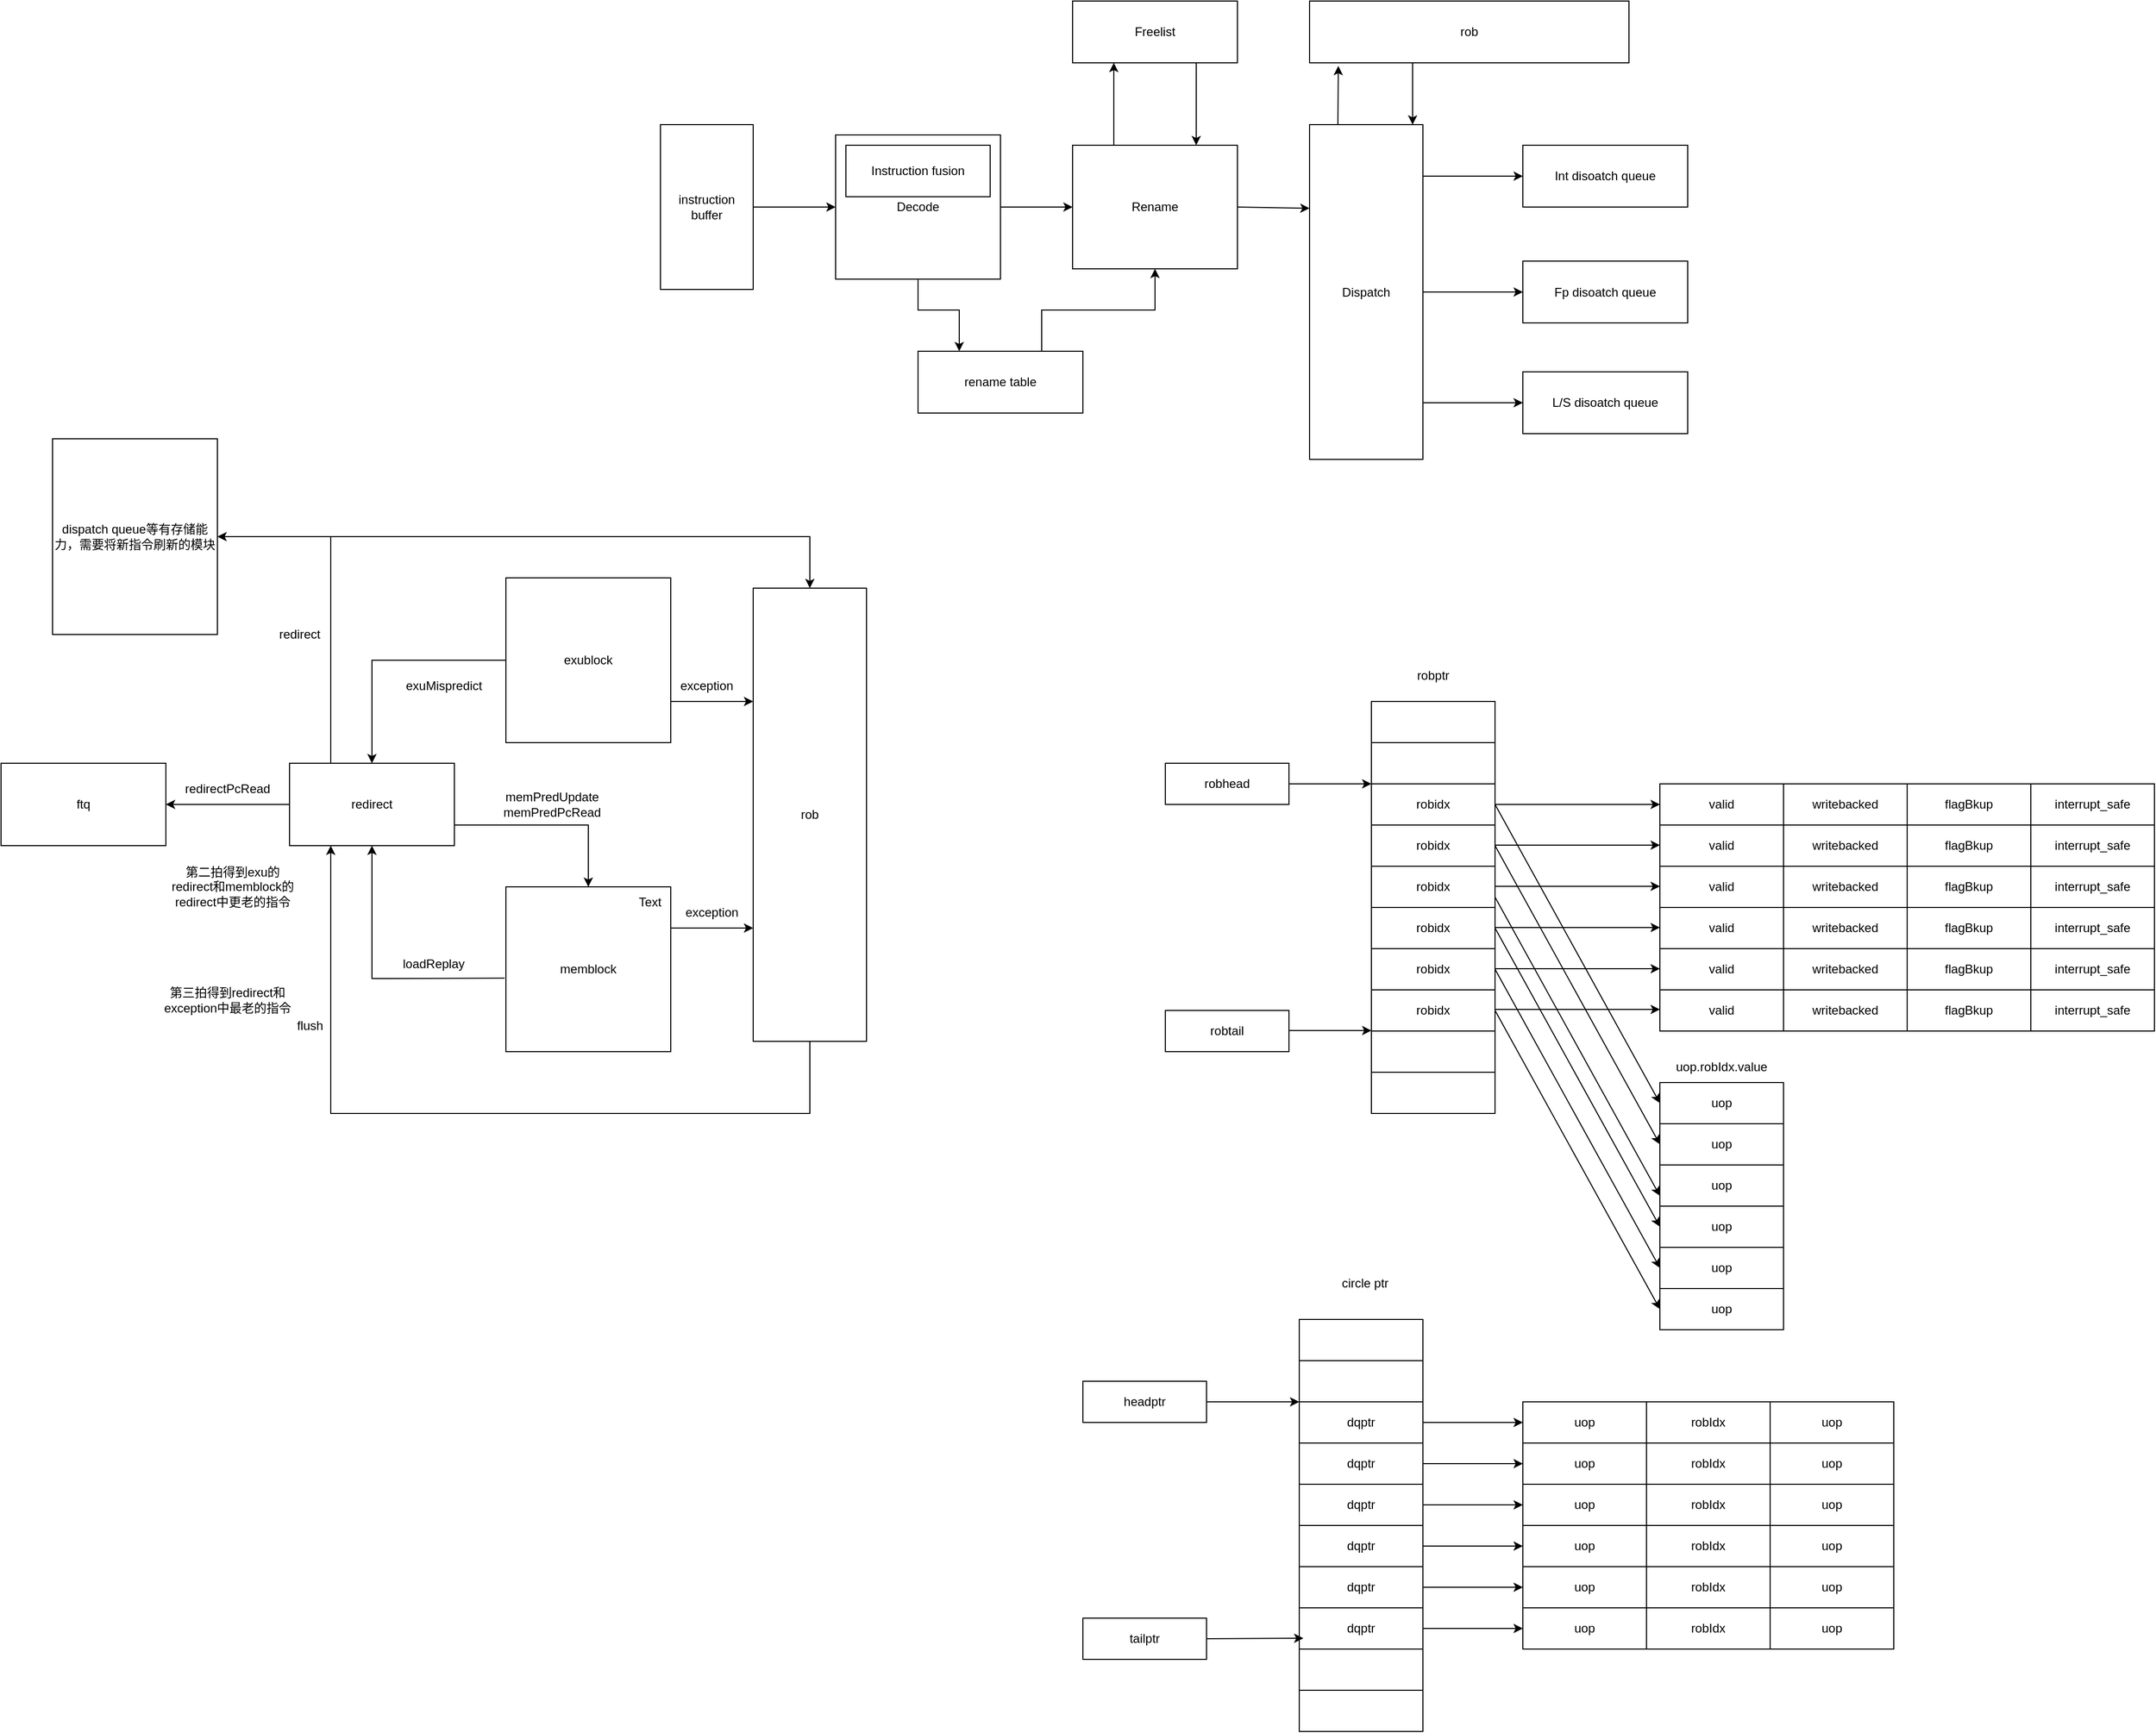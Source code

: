 <mxfile version="20.5.1" type="github">
  <diagram id="jDJOhpKCUn7_-XrsKtud" name="第 1 页">
    <mxGraphModel dx="2842" dy="1146" grid="1" gridSize="10" guides="1" tooltips="1" connect="1" arrows="1" fold="1" page="1" pageScale="1" pageWidth="827" pageHeight="1169" math="0" shadow="0">
      <root>
        <mxCell id="0" />
        <mxCell id="1" parent="0" />
        <mxCell id="Xyow2Gh0Tj4Xl1war1eL-1" value="Decode" style="rounded=0;whiteSpace=wrap;html=1;" parent="1" vertex="1">
          <mxGeometry x="160" y="170" width="160" height="140" as="geometry" />
        </mxCell>
        <mxCell id="Xyow2Gh0Tj4Xl1war1eL-2" value="Dispatch" style="rounded=0;whiteSpace=wrap;html=1;" parent="1" vertex="1">
          <mxGeometry x="620" y="160" width="110" height="325" as="geometry" />
        </mxCell>
        <mxCell id="r0-BIvtnJDyXJv6iCW9I-1" value="Instruction fusion" style="rounded=0;whiteSpace=wrap;html=1;" parent="1" vertex="1">
          <mxGeometry x="170" y="180" width="140" height="50" as="geometry" />
        </mxCell>
        <mxCell id="r0-BIvtnJDyXJv6iCW9I-2" value="Rename" style="rounded=0;whiteSpace=wrap;html=1;" parent="1" vertex="1">
          <mxGeometry x="390" y="180" width="160" height="120" as="geometry" />
        </mxCell>
        <mxCell id="r0-BIvtnJDyXJv6iCW9I-3" value="Freelist" style="rounded=0;whiteSpace=wrap;html=1;" parent="1" vertex="1">
          <mxGeometry x="390" y="40" width="160" height="60" as="geometry" />
        </mxCell>
        <mxCell id="r0-BIvtnJDyXJv6iCW9I-4" value="rename table" style="rounded=0;whiteSpace=wrap;html=1;" parent="1" vertex="1">
          <mxGeometry x="240" y="380" width="160" height="60" as="geometry" />
        </mxCell>
        <mxCell id="r0-BIvtnJDyXJv6iCW9I-5" value="rob" style="rounded=0;whiteSpace=wrap;html=1;" parent="1" vertex="1">
          <mxGeometry x="620" y="40" width="310" height="60" as="geometry" />
        </mxCell>
        <mxCell id="r0-BIvtnJDyXJv6iCW9I-7" value="instruction buffer" style="rounded=0;whiteSpace=wrap;html=1;" parent="1" vertex="1">
          <mxGeometry x="-10" y="160" width="90" height="160" as="geometry" />
        </mxCell>
        <mxCell id="r0-BIvtnJDyXJv6iCW9I-8" value="Int disoatch queue" style="rounded=0;whiteSpace=wrap;html=1;" parent="1" vertex="1">
          <mxGeometry x="827" y="180" width="160" height="60" as="geometry" />
        </mxCell>
        <mxCell id="r0-BIvtnJDyXJv6iCW9I-9" value="Fp disoatch queue" style="rounded=0;whiteSpace=wrap;html=1;" parent="1" vertex="1">
          <mxGeometry x="827" y="292.5" width="160" height="60" as="geometry" />
        </mxCell>
        <mxCell id="r0-BIvtnJDyXJv6iCW9I-10" value="L/S disoatch queue" style="rounded=0;whiteSpace=wrap;html=1;" parent="1" vertex="1">
          <mxGeometry x="827" y="400" width="160" height="60" as="geometry" />
        </mxCell>
        <mxCell id="r0-BIvtnJDyXJv6iCW9I-11" value="" style="endArrow=classic;html=1;rounded=0;exitX=1;exitY=0.5;exitDx=0;exitDy=0;" parent="1" source="r0-BIvtnJDyXJv6iCW9I-7" target="Xyow2Gh0Tj4Xl1war1eL-1" edge="1">
          <mxGeometry width="50" height="50" relative="1" as="geometry">
            <mxPoint x="220" y="430" as="sourcePoint" />
            <mxPoint x="270" y="380" as="targetPoint" />
          </mxGeometry>
        </mxCell>
        <mxCell id="r0-BIvtnJDyXJv6iCW9I-12" value="" style="endArrow=classic;html=1;rounded=0;exitX=1;exitY=0.5;exitDx=0;exitDy=0;entryX=0;entryY=0.5;entryDx=0;entryDy=0;" parent="1" source="Xyow2Gh0Tj4Xl1war1eL-1" target="r0-BIvtnJDyXJv6iCW9I-2" edge="1">
          <mxGeometry width="50" height="50" relative="1" as="geometry">
            <mxPoint x="90" y="250" as="sourcePoint" />
            <mxPoint x="180" y="250" as="targetPoint" />
          </mxGeometry>
        </mxCell>
        <mxCell id="r0-BIvtnJDyXJv6iCW9I-13" value="" style="endArrow=classic;html=1;rounded=0;exitX=0.5;exitY=1;exitDx=0;exitDy=0;entryX=0.25;entryY=0;entryDx=0;entryDy=0;" parent="1" source="Xyow2Gh0Tj4Xl1war1eL-1" target="r0-BIvtnJDyXJv6iCW9I-4" edge="1">
          <mxGeometry width="50" height="50" relative="1" as="geometry">
            <mxPoint x="220" y="430" as="sourcePoint" />
            <mxPoint x="270" y="380" as="targetPoint" />
            <Array as="points">
              <mxPoint x="240" y="340" />
              <mxPoint x="280" y="340" />
            </Array>
          </mxGeometry>
        </mxCell>
        <mxCell id="r0-BIvtnJDyXJv6iCW9I-15" value="" style="endArrow=classic;html=1;rounded=0;exitX=0.75;exitY=0;exitDx=0;exitDy=0;entryX=0.5;entryY=1;entryDx=0;entryDy=0;" parent="1" source="r0-BIvtnJDyXJv6iCW9I-4" target="r0-BIvtnJDyXJv6iCW9I-2" edge="1">
          <mxGeometry width="50" height="50" relative="1" as="geometry">
            <mxPoint x="210" y="430" as="sourcePoint" />
            <mxPoint x="260" y="380" as="targetPoint" />
            <Array as="points">
              <mxPoint x="360" y="340" />
              <mxPoint x="470" y="340" />
            </Array>
          </mxGeometry>
        </mxCell>
        <mxCell id="r0-BIvtnJDyXJv6iCW9I-16" value="" style="endArrow=classic;html=1;rounded=0;exitX=1;exitY=0.5;exitDx=0;exitDy=0;entryX=0;entryY=0.25;entryDx=0;entryDy=0;" parent="1" source="r0-BIvtnJDyXJv6iCW9I-2" target="Xyow2Gh0Tj4Xl1war1eL-2" edge="1">
          <mxGeometry width="50" height="50" relative="1" as="geometry">
            <mxPoint x="470" y="260" as="sourcePoint" />
            <mxPoint x="520" y="210" as="targetPoint" />
          </mxGeometry>
        </mxCell>
        <mxCell id="r0-BIvtnJDyXJv6iCW9I-17" value="" style="endArrow=classic;html=1;rounded=0;exitX=1;exitY=0.5;exitDx=0;exitDy=0;entryX=0;entryY=0.5;entryDx=0;entryDy=0;" parent="1" target="r0-BIvtnJDyXJv6iCW9I-8" edge="1">
          <mxGeometry width="50" height="50" relative="1" as="geometry">
            <mxPoint x="730" y="210" as="sourcePoint" />
            <mxPoint x="800" y="211.25" as="targetPoint" />
          </mxGeometry>
        </mxCell>
        <mxCell id="r0-BIvtnJDyXJv6iCW9I-18" value="" style="endArrow=classic;html=1;rounded=0;exitX=1;exitY=0.5;exitDx=0;exitDy=0;entryX=0;entryY=0.5;entryDx=0;entryDy=0;" parent="1" source="Xyow2Gh0Tj4Xl1war1eL-2" target="r0-BIvtnJDyXJv6iCW9I-9" edge="1">
          <mxGeometry width="50" height="50" relative="1" as="geometry">
            <mxPoint x="750" y="310" as="sourcePoint" />
            <mxPoint x="820" y="311.25" as="targetPoint" />
          </mxGeometry>
        </mxCell>
        <mxCell id="r0-BIvtnJDyXJv6iCW9I-19" value="" style="endArrow=classic;html=1;rounded=0;entryX=0;entryY=0.5;entryDx=0;entryDy=0;" parent="1" target="r0-BIvtnJDyXJv6iCW9I-10" edge="1">
          <mxGeometry width="50" height="50" relative="1" as="geometry">
            <mxPoint x="730" y="430" as="sourcePoint" />
            <mxPoint x="810" y="440" as="targetPoint" />
          </mxGeometry>
        </mxCell>
        <mxCell id="r0-BIvtnJDyXJv6iCW9I-20" value="" style="endArrow=classic;html=1;rounded=0;" parent="1" edge="1">
          <mxGeometry width="50" height="50" relative="1" as="geometry">
            <mxPoint x="720" y="100" as="sourcePoint" />
            <mxPoint x="720" y="160" as="targetPoint" />
          </mxGeometry>
        </mxCell>
        <mxCell id="r0-BIvtnJDyXJv6iCW9I-21" value="" style="endArrow=classic;html=1;rounded=0;exitX=0.25;exitY=0;exitDx=0;exitDy=0;entryX=0.09;entryY=1.05;entryDx=0;entryDy=0;entryPerimeter=0;" parent="1" source="Xyow2Gh0Tj4Xl1war1eL-2" target="r0-BIvtnJDyXJv6iCW9I-5" edge="1">
          <mxGeometry width="50" height="50" relative="1" as="geometry">
            <mxPoint x="600" y="290" as="sourcePoint" />
            <mxPoint x="670" y="291.25" as="targetPoint" />
          </mxGeometry>
        </mxCell>
        <mxCell id="r0-BIvtnJDyXJv6iCW9I-22" value="" style="endArrow=classic;html=1;rounded=0;exitX=0.25;exitY=0;exitDx=0;exitDy=0;entryX=0.25;entryY=1;entryDx=0;entryDy=0;" parent="1" source="r0-BIvtnJDyXJv6iCW9I-2" target="r0-BIvtnJDyXJv6iCW9I-3" edge="1">
          <mxGeometry width="50" height="50" relative="1" as="geometry">
            <mxPoint x="610" y="300" as="sourcePoint" />
            <mxPoint x="680" y="301.25" as="targetPoint" />
          </mxGeometry>
        </mxCell>
        <mxCell id="r0-BIvtnJDyXJv6iCW9I-23" value="" style="endArrow=classic;html=1;rounded=0;exitX=0.75;exitY=1;exitDx=0;exitDy=0;entryX=0.75;entryY=0;entryDx=0;entryDy=0;" parent="1" source="r0-BIvtnJDyXJv6iCW9I-3" target="r0-BIvtnJDyXJv6iCW9I-2" edge="1">
          <mxGeometry width="50" height="50" relative="1" as="geometry">
            <mxPoint x="620" y="310" as="sourcePoint" />
            <mxPoint x="690" y="311.25" as="targetPoint" />
          </mxGeometry>
        </mxCell>
        <mxCell id="jpvh6sqLplagpGYcu2fL-1" value="" style="rounded=0;whiteSpace=wrap;html=1;" parent="1" vertex="1">
          <mxGeometry x="680" y="720" width="120" height="40" as="geometry" />
        </mxCell>
        <mxCell id="jpvh6sqLplagpGYcu2fL-2" value="" style="rounded=0;whiteSpace=wrap;html=1;" parent="1" vertex="1">
          <mxGeometry x="680" y="760" width="120" height="40" as="geometry" />
        </mxCell>
        <mxCell id="jpvh6sqLplagpGYcu2fL-3" value="robidx" style="rounded=0;whiteSpace=wrap;html=1;" parent="1" vertex="1">
          <mxGeometry x="680" y="800" width="120" height="40" as="geometry" />
        </mxCell>
        <mxCell id="jpvh6sqLplagpGYcu2fL-4" value="robidx" style="rounded=0;whiteSpace=wrap;html=1;" parent="1" vertex="1">
          <mxGeometry x="680" y="840" width="120" height="40" as="geometry" />
        </mxCell>
        <mxCell id="jpvh6sqLplagpGYcu2fL-5" value="robidx" style="rounded=0;whiteSpace=wrap;html=1;" parent="1" vertex="1">
          <mxGeometry x="680" y="880" width="120" height="40" as="geometry" />
        </mxCell>
        <mxCell id="jpvh6sqLplagpGYcu2fL-6" value="robidx" style="rounded=0;whiteSpace=wrap;html=1;" parent="1" vertex="1">
          <mxGeometry x="680" y="920" width="120" height="40" as="geometry" />
        </mxCell>
        <mxCell id="jpvh6sqLplagpGYcu2fL-7" value="robidx" style="rounded=0;whiteSpace=wrap;html=1;" parent="1" vertex="1">
          <mxGeometry x="680" y="960" width="120" height="40" as="geometry" />
        </mxCell>
        <mxCell id="jpvh6sqLplagpGYcu2fL-8" value="robidx" style="rounded=0;whiteSpace=wrap;html=1;" parent="1" vertex="1">
          <mxGeometry x="680" y="1000" width="120" height="40" as="geometry" />
        </mxCell>
        <mxCell id="jpvh6sqLplagpGYcu2fL-9" value="" style="rounded=0;whiteSpace=wrap;html=1;" parent="1" vertex="1">
          <mxGeometry x="680" y="1040" width="120" height="40" as="geometry" />
        </mxCell>
        <mxCell id="jpvh6sqLplagpGYcu2fL-10" value="" style="rounded=0;whiteSpace=wrap;html=1;" parent="1" vertex="1">
          <mxGeometry x="680" y="1080" width="120" height="40" as="geometry" />
        </mxCell>
        <mxCell id="jpvh6sqLplagpGYcu2fL-11" value="robptr" style="text;html=1;strokeColor=none;fillColor=none;align=center;verticalAlign=middle;whiteSpace=wrap;rounded=0;" parent="1" vertex="1">
          <mxGeometry x="705" y="680" width="70" height="30" as="geometry" />
        </mxCell>
        <mxCell id="jpvh6sqLplagpGYcu2fL-12" value="robhead" style="rounded=0;whiteSpace=wrap;html=1;" parent="1" vertex="1">
          <mxGeometry x="480" y="780" width="120" height="40" as="geometry" />
        </mxCell>
        <mxCell id="jpvh6sqLplagpGYcu2fL-13" value="robtail" style="rounded=0;whiteSpace=wrap;html=1;" parent="1" vertex="1">
          <mxGeometry x="480" y="1020" width="120" height="40" as="geometry" />
        </mxCell>
        <mxCell id="jpvh6sqLplagpGYcu2fL-14" value="" style="endArrow=classic;html=1;rounded=0;exitX=1;exitY=0.5;exitDx=0;exitDy=0;entryX=0;entryY=0;entryDx=0;entryDy=0;" parent="1" source="jpvh6sqLplagpGYcu2fL-12" target="jpvh6sqLplagpGYcu2fL-3" edge="1">
          <mxGeometry width="50" height="50" relative="1" as="geometry">
            <mxPoint x="350" y="870" as="sourcePoint" />
            <mxPoint x="400" y="820" as="targetPoint" />
          </mxGeometry>
        </mxCell>
        <mxCell id="jpvh6sqLplagpGYcu2fL-15" value="" style="endArrow=classic;html=1;rounded=0;exitX=1;exitY=0.5;exitDx=0;exitDy=0;entryX=0;entryY=0;entryDx=0;entryDy=0;" parent="1" edge="1">
          <mxGeometry width="50" height="50" relative="1" as="geometry">
            <mxPoint x="600" y="1039.5" as="sourcePoint" />
            <mxPoint x="680" y="1039.5" as="targetPoint" />
          </mxGeometry>
        </mxCell>
        <mxCell id="jpvh6sqLplagpGYcu2fL-16" value="" style="rounded=0;whiteSpace=wrap;html=1;" parent="1" vertex="1">
          <mxGeometry x="610" y="1320" width="120" height="40" as="geometry" />
        </mxCell>
        <mxCell id="jpvh6sqLplagpGYcu2fL-17" value="" style="rounded=0;whiteSpace=wrap;html=1;" parent="1" vertex="1">
          <mxGeometry x="610" y="1360" width="120" height="40" as="geometry" />
        </mxCell>
        <mxCell id="jpvh6sqLplagpGYcu2fL-18" value="dqptr" style="rounded=0;whiteSpace=wrap;html=1;" parent="1" vertex="1">
          <mxGeometry x="610" y="1400" width="120" height="40" as="geometry" />
        </mxCell>
        <mxCell id="jpvh6sqLplagpGYcu2fL-19" value="dqptr" style="rounded=0;whiteSpace=wrap;html=1;" parent="1" vertex="1">
          <mxGeometry x="610" y="1440" width="120" height="40" as="geometry" />
        </mxCell>
        <mxCell id="jpvh6sqLplagpGYcu2fL-20" value="dqptr" style="rounded=0;whiteSpace=wrap;html=1;" parent="1" vertex="1">
          <mxGeometry x="610" y="1480" width="120" height="40" as="geometry" />
        </mxCell>
        <mxCell id="jpvh6sqLplagpGYcu2fL-21" value="dqptr" style="rounded=0;whiteSpace=wrap;html=1;" parent="1" vertex="1">
          <mxGeometry x="610" y="1520" width="120" height="40" as="geometry" />
        </mxCell>
        <mxCell id="jpvh6sqLplagpGYcu2fL-22" value="dqptr" style="rounded=0;whiteSpace=wrap;html=1;" parent="1" vertex="1">
          <mxGeometry x="610" y="1560" width="120" height="40" as="geometry" />
        </mxCell>
        <mxCell id="jpvh6sqLplagpGYcu2fL-23" value="dqptr" style="rounded=0;whiteSpace=wrap;html=1;" parent="1" vertex="1">
          <mxGeometry x="610" y="1600" width="120" height="40" as="geometry" />
        </mxCell>
        <mxCell id="jpvh6sqLplagpGYcu2fL-24" value="" style="rounded=0;whiteSpace=wrap;html=1;" parent="1" vertex="1">
          <mxGeometry x="610" y="1640" width="120" height="40" as="geometry" />
        </mxCell>
        <mxCell id="jpvh6sqLplagpGYcu2fL-25" value="" style="rounded=0;whiteSpace=wrap;html=1;" parent="1" vertex="1">
          <mxGeometry x="610" y="1680" width="120" height="40" as="geometry" />
        </mxCell>
        <mxCell id="jpvh6sqLplagpGYcu2fL-26" value="circle ptr" style="text;html=1;strokeColor=none;fillColor=none;align=center;verticalAlign=middle;whiteSpace=wrap;rounded=0;" parent="1" vertex="1">
          <mxGeometry x="639" y="1270" width="70" height="30" as="geometry" />
        </mxCell>
        <mxCell id="jpvh6sqLplagpGYcu2fL-27" value="headptr" style="rounded=0;whiteSpace=wrap;html=1;" parent="1" vertex="1">
          <mxGeometry x="400" y="1380" width="120" height="40" as="geometry" />
        </mxCell>
        <mxCell id="jpvh6sqLplagpGYcu2fL-28" value="tailptr" style="rounded=0;whiteSpace=wrap;html=1;" parent="1" vertex="1">
          <mxGeometry x="400" y="1610" width="120" height="40" as="geometry" />
        </mxCell>
        <mxCell id="jpvh6sqLplagpGYcu2fL-29" value="" style="endArrow=classic;html=1;rounded=0;exitX=1;exitY=0.5;exitDx=0;exitDy=0;entryX=0;entryY=0;entryDx=0;entryDy=0;" parent="1" source="jpvh6sqLplagpGYcu2fL-27" target="jpvh6sqLplagpGYcu2fL-18" edge="1">
          <mxGeometry width="50" height="50" relative="1" as="geometry">
            <mxPoint x="284" y="1460" as="sourcePoint" />
            <mxPoint x="334" y="1410" as="targetPoint" />
          </mxGeometry>
        </mxCell>
        <mxCell id="jpvh6sqLplagpGYcu2fL-30" value="" style="endArrow=classic;html=1;rounded=0;exitX=1;exitY=0.5;exitDx=0;exitDy=0;entryX=0;entryY=0;entryDx=0;entryDy=0;" parent="1" edge="1" source="jpvh6sqLplagpGYcu2fL-28">
          <mxGeometry width="50" height="50" relative="1" as="geometry">
            <mxPoint x="534" y="1629.5" as="sourcePoint" />
            <mxPoint x="614" y="1629.5" as="targetPoint" />
          </mxGeometry>
        </mxCell>
        <mxCell id="0cN0ujMcvpGcsQl8fxUf-1" value="valid" style="rounded=0;whiteSpace=wrap;html=1;" parent="1" vertex="1">
          <mxGeometry x="960" y="800" width="120" height="40" as="geometry" />
        </mxCell>
        <mxCell id="0cN0ujMcvpGcsQl8fxUf-2" value="writebacked" style="rounded=0;whiteSpace=wrap;html=1;" parent="1" vertex="1">
          <mxGeometry x="1080" y="800" width="120" height="40" as="geometry" />
        </mxCell>
        <mxCell id="0cN0ujMcvpGcsQl8fxUf-3" value="flagBkup" style="rounded=0;whiteSpace=wrap;html=1;" parent="1" vertex="1">
          <mxGeometry x="1200" y="800" width="120" height="40" as="geometry" />
        </mxCell>
        <mxCell id="0cN0ujMcvpGcsQl8fxUf-4" value="uop.robIdx.value" style="text;html=1;strokeColor=none;fillColor=none;align=center;verticalAlign=middle;whiteSpace=wrap;rounded=0;" parent="1" vertex="1">
          <mxGeometry x="950" y="1060" width="140" height="30" as="geometry" />
        </mxCell>
        <mxCell id="0cN0ujMcvpGcsQl8fxUf-5" value="interrupt_safe" style="rounded=0;whiteSpace=wrap;html=1;" parent="1" vertex="1">
          <mxGeometry x="1320" y="800" width="120" height="40" as="geometry" />
        </mxCell>
        <mxCell id="0cN0ujMcvpGcsQl8fxUf-6" value="valid" style="rounded=0;whiteSpace=wrap;html=1;" parent="1" vertex="1">
          <mxGeometry x="960" y="840" width="120" height="40" as="geometry" />
        </mxCell>
        <mxCell id="0cN0ujMcvpGcsQl8fxUf-7" value="writebacked" style="rounded=0;whiteSpace=wrap;html=1;" parent="1" vertex="1">
          <mxGeometry x="1080" y="840" width="120" height="40" as="geometry" />
        </mxCell>
        <mxCell id="0cN0ujMcvpGcsQl8fxUf-8" value="flagBkup" style="rounded=0;whiteSpace=wrap;html=1;" parent="1" vertex="1">
          <mxGeometry x="1200" y="840" width="120" height="40" as="geometry" />
        </mxCell>
        <mxCell id="0cN0ujMcvpGcsQl8fxUf-9" value="interrupt_safe" style="rounded=0;whiteSpace=wrap;html=1;" parent="1" vertex="1">
          <mxGeometry x="1320" y="840" width="120" height="40" as="geometry" />
        </mxCell>
        <mxCell id="0cN0ujMcvpGcsQl8fxUf-10" value="valid" style="rounded=0;whiteSpace=wrap;html=1;" parent="1" vertex="1">
          <mxGeometry x="960" y="880" width="120" height="40" as="geometry" />
        </mxCell>
        <mxCell id="0cN0ujMcvpGcsQl8fxUf-11" value="writebacked" style="rounded=0;whiteSpace=wrap;html=1;" parent="1" vertex="1">
          <mxGeometry x="1080" y="880" width="120" height="40" as="geometry" />
        </mxCell>
        <mxCell id="0cN0ujMcvpGcsQl8fxUf-12" value="flagBkup" style="rounded=0;whiteSpace=wrap;html=1;" parent="1" vertex="1">
          <mxGeometry x="1200" y="880" width="120" height="40" as="geometry" />
        </mxCell>
        <mxCell id="0cN0ujMcvpGcsQl8fxUf-13" value="interrupt_safe" style="rounded=0;whiteSpace=wrap;html=1;" parent="1" vertex="1">
          <mxGeometry x="1320" y="880" width="120" height="40" as="geometry" />
        </mxCell>
        <mxCell id="0cN0ujMcvpGcsQl8fxUf-14" value="valid" style="rounded=0;whiteSpace=wrap;html=1;" parent="1" vertex="1">
          <mxGeometry x="960" y="920" width="120" height="40" as="geometry" />
        </mxCell>
        <mxCell id="0cN0ujMcvpGcsQl8fxUf-15" value="writebacked" style="rounded=0;whiteSpace=wrap;html=1;" parent="1" vertex="1">
          <mxGeometry x="1080" y="920" width="120" height="40" as="geometry" />
        </mxCell>
        <mxCell id="0cN0ujMcvpGcsQl8fxUf-16" value="flagBkup" style="rounded=0;whiteSpace=wrap;html=1;" parent="1" vertex="1">
          <mxGeometry x="1200" y="920" width="120" height="40" as="geometry" />
        </mxCell>
        <mxCell id="0cN0ujMcvpGcsQl8fxUf-17" value="interrupt_safe" style="rounded=0;whiteSpace=wrap;html=1;" parent="1" vertex="1">
          <mxGeometry x="1320" y="920" width="120" height="40" as="geometry" />
        </mxCell>
        <mxCell id="0cN0ujMcvpGcsQl8fxUf-18" value="valid" style="rounded=0;whiteSpace=wrap;html=1;" parent="1" vertex="1">
          <mxGeometry x="960" y="960" width="120" height="40" as="geometry" />
        </mxCell>
        <mxCell id="0cN0ujMcvpGcsQl8fxUf-19" value="writebacked" style="rounded=0;whiteSpace=wrap;html=1;" parent="1" vertex="1">
          <mxGeometry x="1080" y="960" width="120" height="40" as="geometry" />
        </mxCell>
        <mxCell id="0cN0ujMcvpGcsQl8fxUf-20" value="flagBkup" style="rounded=0;whiteSpace=wrap;html=1;" parent="1" vertex="1">
          <mxGeometry x="1200" y="960" width="120" height="40" as="geometry" />
        </mxCell>
        <mxCell id="0cN0ujMcvpGcsQl8fxUf-21" value="interrupt_safe" style="rounded=0;whiteSpace=wrap;html=1;" parent="1" vertex="1">
          <mxGeometry x="1320" y="960" width="120" height="40" as="geometry" />
        </mxCell>
        <mxCell id="0cN0ujMcvpGcsQl8fxUf-22" value="valid" style="rounded=0;whiteSpace=wrap;html=1;" parent="1" vertex="1">
          <mxGeometry x="960" y="1000" width="120" height="40" as="geometry" />
        </mxCell>
        <mxCell id="0cN0ujMcvpGcsQl8fxUf-23" value="writebacked" style="rounded=0;whiteSpace=wrap;html=1;" parent="1" vertex="1">
          <mxGeometry x="1080" y="1000" width="120" height="40" as="geometry" />
        </mxCell>
        <mxCell id="0cN0ujMcvpGcsQl8fxUf-24" value="flagBkup" style="rounded=0;whiteSpace=wrap;html=1;" parent="1" vertex="1">
          <mxGeometry x="1200" y="1000" width="120" height="40" as="geometry" />
        </mxCell>
        <mxCell id="0cN0ujMcvpGcsQl8fxUf-25" value="interrupt_safe" style="rounded=0;whiteSpace=wrap;html=1;" parent="1" vertex="1">
          <mxGeometry x="1320" y="1000" width="120" height="40" as="geometry" />
        </mxCell>
        <mxCell id="0cN0ujMcvpGcsQl8fxUf-26" value="" style="endArrow=classic;html=1;rounded=0;exitX=1;exitY=0.5;exitDx=0;exitDy=0;entryX=0;entryY=0.5;entryDx=0;entryDy=0;" parent="1" source="jpvh6sqLplagpGYcu2fL-3" target="0cN0ujMcvpGcsQl8fxUf-1" edge="1">
          <mxGeometry width="50" height="50" relative="1" as="geometry">
            <mxPoint x="940" y="780" as="sourcePoint" />
            <mxPoint x="990" y="730" as="targetPoint" />
          </mxGeometry>
        </mxCell>
        <mxCell id="0cN0ujMcvpGcsQl8fxUf-27" value="" style="endArrow=classic;html=1;rounded=0;exitX=1;exitY=0.5;exitDx=0;exitDy=0;entryX=0;entryY=0.5;entryDx=0;entryDy=0;" parent="1" edge="1">
          <mxGeometry width="50" height="50" relative="1" as="geometry">
            <mxPoint x="800" y="859.5" as="sourcePoint" />
            <mxPoint x="960" y="859.5" as="targetPoint" />
          </mxGeometry>
        </mxCell>
        <mxCell id="0cN0ujMcvpGcsQl8fxUf-28" value="" style="endArrow=classic;html=1;rounded=0;exitX=1;exitY=0.5;exitDx=0;exitDy=0;entryX=0;entryY=0.5;entryDx=0;entryDy=0;" parent="1" edge="1">
          <mxGeometry width="50" height="50" relative="1" as="geometry">
            <mxPoint x="800" y="899.5" as="sourcePoint" />
            <mxPoint x="960" y="899.5" as="targetPoint" />
          </mxGeometry>
        </mxCell>
        <mxCell id="0cN0ujMcvpGcsQl8fxUf-29" value="" style="endArrow=classic;html=1;rounded=0;exitX=1;exitY=0.5;exitDx=0;exitDy=0;entryX=0;entryY=0.5;entryDx=0;entryDy=0;" parent="1" edge="1">
          <mxGeometry width="50" height="50" relative="1" as="geometry">
            <mxPoint x="800" y="939.5" as="sourcePoint" />
            <mxPoint x="960" y="939.5" as="targetPoint" />
          </mxGeometry>
        </mxCell>
        <mxCell id="0cN0ujMcvpGcsQl8fxUf-30" value="" style="endArrow=classic;html=1;rounded=0;exitX=1;exitY=0.5;exitDx=0;exitDy=0;entryX=0;entryY=0.5;entryDx=0;entryDy=0;" parent="1" edge="1">
          <mxGeometry width="50" height="50" relative="1" as="geometry">
            <mxPoint x="800" y="979.5" as="sourcePoint" />
            <mxPoint x="960" y="979.5" as="targetPoint" />
          </mxGeometry>
        </mxCell>
        <mxCell id="0cN0ujMcvpGcsQl8fxUf-31" value="" style="endArrow=classic;html=1;rounded=0;exitX=1;exitY=0.5;exitDx=0;exitDy=0;entryX=0;entryY=0.5;entryDx=0;entryDy=0;" parent="1" edge="1">
          <mxGeometry width="50" height="50" relative="1" as="geometry">
            <mxPoint x="800" y="1019" as="sourcePoint" />
            <mxPoint x="960" y="1019" as="targetPoint" />
          </mxGeometry>
        </mxCell>
        <mxCell id="0cN0ujMcvpGcsQl8fxUf-32" value="uop" style="rounded=0;whiteSpace=wrap;html=1;" parent="1" vertex="1">
          <mxGeometry x="960" y="1090" width="120" height="40" as="geometry" />
        </mxCell>
        <mxCell id="0cN0ujMcvpGcsQl8fxUf-33" value="uop" style="rounded=0;whiteSpace=wrap;html=1;" parent="1" vertex="1">
          <mxGeometry x="960" y="1130" width="120" height="40" as="geometry" />
        </mxCell>
        <mxCell id="0cN0ujMcvpGcsQl8fxUf-34" value="uop" style="rounded=0;whiteSpace=wrap;html=1;" parent="1" vertex="1">
          <mxGeometry x="960" y="1170" width="120" height="40" as="geometry" />
        </mxCell>
        <mxCell id="0cN0ujMcvpGcsQl8fxUf-35" value="uop" style="rounded=0;whiteSpace=wrap;html=1;" parent="1" vertex="1">
          <mxGeometry x="960" y="1210" width="120" height="40" as="geometry" />
        </mxCell>
        <mxCell id="0cN0ujMcvpGcsQl8fxUf-36" value="uop" style="rounded=0;whiteSpace=wrap;html=1;" parent="1" vertex="1">
          <mxGeometry x="960" y="1250" width="120" height="40" as="geometry" />
        </mxCell>
        <mxCell id="0cN0ujMcvpGcsQl8fxUf-37" value="uop" style="rounded=0;whiteSpace=wrap;html=1;" parent="1" vertex="1">
          <mxGeometry x="960" y="1290" width="120" height="40" as="geometry" />
        </mxCell>
        <mxCell id="0cN0ujMcvpGcsQl8fxUf-38" value="" style="endArrow=classic;html=1;rounded=0;exitX=1;exitY=0.5;exitDx=0;exitDy=0;entryX=0;entryY=0.5;entryDx=0;entryDy=0;" parent="1" source="jpvh6sqLplagpGYcu2fL-3" target="0cN0ujMcvpGcsQl8fxUf-32" edge="1">
          <mxGeometry width="50" height="50" relative="1" as="geometry">
            <mxPoint x="940" y="1310" as="sourcePoint" />
            <mxPoint x="990" y="1260" as="targetPoint" />
          </mxGeometry>
        </mxCell>
        <mxCell id="0cN0ujMcvpGcsQl8fxUf-39" value="" style="endArrow=classic;html=1;rounded=0;exitX=1;exitY=0.5;exitDx=0;exitDy=0;entryX=0;entryY=0.5;entryDx=0;entryDy=0;" parent="1" edge="1">
          <mxGeometry width="50" height="50" relative="1" as="geometry">
            <mxPoint x="800" y="860" as="sourcePoint" />
            <mxPoint x="960" y="1150" as="targetPoint" />
          </mxGeometry>
        </mxCell>
        <mxCell id="0cN0ujMcvpGcsQl8fxUf-40" value="" style="endArrow=classic;html=1;rounded=0;exitX=1;exitY=0.5;exitDx=0;exitDy=0;entryX=0;entryY=0.5;entryDx=0;entryDy=0;" parent="1" edge="1">
          <mxGeometry width="50" height="50" relative="1" as="geometry">
            <mxPoint x="800" y="910" as="sourcePoint" />
            <mxPoint x="960" y="1200" as="targetPoint" />
          </mxGeometry>
        </mxCell>
        <mxCell id="0cN0ujMcvpGcsQl8fxUf-43" value="" style="endArrow=classic;html=1;rounded=0;exitX=1;exitY=0.5;exitDx=0;exitDy=0;entryX=0;entryY=0.5;entryDx=0;entryDy=0;" parent="1" edge="1">
          <mxGeometry width="50" height="50" relative="1" as="geometry">
            <mxPoint x="800" y="940" as="sourcePoint" />
            <mxPoint x="960" y="1230" as="targetPoint" />
          </mxGeometry>
        </mxCell>
        <mxCell id="0cN0ujMcvpGcsQl8fxUf-44" value="" style="endArrow=classic;html=1;rounded=0;exitX=1;exitY=0.5;exitDx=0;exitDy=0;entryX=0;entryY=0.5;entryDx=0;entryDy=0;" parent="1" edge="1">
          <mxGeometry width="50" height="50" relative="1" as="geometry">
            <mxPoint x="800" y="980" as="sourcePoint" />
            <mxPoint x="960" y="1270" as="targetPoint" />
          </mxGeometry>
        </mxCell>
        <mxCell id="0cN0ujMcvpGcsQl8fxUf-45" value="" style="endArrow=classic;html=1;rounded=0;exitX=1;exitY=0.5;exitDx=0;exitDy=0;entryX=0;entryY=0.5;entryDx=0;entryDy=0;" parent="1" edge="1">
          <mxGeometry width="50" height="50" relative="1" as="geometry">
            <mxPoint x="800" y="1020" as="sourcePoint" />
            <mxPoint x="960" y="1310" as="targetPoint" />
          </mxGeometry>
        </mxCell>
        <mxCell id="9b5_QiGE_1ymWIL0Fy6a-1" value="redirect" style="rounded=0;whiteSpace=wrap;html=1;" vertex="1" parent="1">
          <mxGeometry x="-370" y="780" width="160" height="80" as="geometry" />
        </mxCell>
        <mxCell id="9b5_QiGE_1ymWIL0Fy6a-2" value="ftq" style="rounded=0;whiteSpace=wrap;html=1;" vertex="1" parent="1">
          <mxGeometry x="-650" y="780" width="160" height="80" as="geometry" />
        </mxCell>
        <mxCell id="9b5_QiGE_1ymWIL0Fy6a-3" value="exublock" style="rounded=0;whiteSpace=wrap;html=1;" vertex="1" parent="1">
          <mxGeometry x="-160" y="600" width="160" height="160" as="geometry" />
        </mxCell>
        <mxCell id="9b5_QiGE_1ymWIL0Fy6a-4" value="memblock" style="rounded=0;whiteSpace=wrap;html=1;" vertex="1" parent="1">
          <mxGeometry x="-160" y="900" width="160" height="160" as="geometry" />
        </mxCell>
        <mxCell id="9b5_QiGE_1ymWIL0Fy6a-5" value="rob" style="rounded=0;whiteSpace=wrap;html=1;" vertex="1" parent="1">
          <mxGeometry x="80" y="610" width="110" height="440" as="geometry" />
        </mxCell>
        <mxCell id="9b5_QiGE_1ymWIL0Fy6a-6" value="" style="endArrow=classic;html=1;rounded=0;exitX=0;exitY=0.5;exitDx=0;exitDy=0;entryX=1;entryY=0.5;entryDx=0;entryDy=0;" edge="1" parent="1" source="9b5_QiGE_1ymWIL0Fy6a-1" target="9b5_QiGE_1ymWIL0Fy6a-2">
          <mxGeometry width="50" height="50" relative="1" as="geometry">
            <mxPoint x="-300" y="660" as="sourcePoint" />
            <mxPoint x="-250" y="610" as="targetPoint" />
          </mxGeometry>
        </mxCell>
        <mxCell id="9b5_QiGE_1ymWIL0Fy6a-7" value="redirectPcRead" style="text;html=1;strokeColor=none;fillColor=none;align=center;verticalAlign=middle;whiteSpace=wrap;rounded=0;" vertex="1" parent="1">
          <mxGeometry x="-490" y="790" width="120" height="30" as="geometry" />
        </mxCell>
        <mxCell id="9b5_QiGE_1ymWIL0Fy6a-8" value="第二拍得到exu的redirect和memblock的redirect中更老的指令" style="text;html=1;strokeColor=none;fillColor=none;align=center;verticalAlign=middle;whiteSpace=wrap;rounded=0;" vertex="1" parent="1">
          <mxGeometry x="-490" y="860" width="130" height="80" as="geometry" />
        </mxCell>
        <mxCell id="9b5_QiGE_1ymWIL0Fy6a-11" value="第三拍得到redirect和exception中最老的指令" style="text;html=1;strokeColor=none;fillColor=none;align=center;verticalAlign=middle;whiteSpace=wrap;rounded=0;" vertex="1" parent="1">
          <mxGeometry x="-495" y="970" width="130" height="80" as="geometry" />
        </mxCell>
        <mxCell id="9b5_QiGE_1ymWIL0Fy6a-12" value="" style="endArrow=classic;html=1;rounded=0;exitX=0;exitY=0.5;exitDx=0;exitDy=0;entryX=0.5;entryY=0;entryDx=0;entryDy=0;" edge="1" parent="1" source="9b5_QiGE_1ymWIL0Fy6a-3" target="9b5_QiGE_1ymWIL0Fy6a-1">
          <mxGeometry width="50" height="50" relative="1" as="geometry">
            <mxPoint x="-40" y="940" as="sourcePoint" />
            <mxPoint x="10" y="890" as="targetPoint" />
            <Array as="points">
              <mxPoint x="-290" y="680" />
            </Array>
          </mxGeometry>
        </mxCell>
        <mxCell id="9b5_QiGE_1ymWIL0Fy6a-13" value="" style="endArrow=classic;html=1;rounded=0;exitX=-0.008;exitY=0.554;exitDx=0;exitDy=0;exitPerimeter=0;entryX=0.5;entryY=1;entryDx=0;entryDy=0;" edge="1" parent="1" source="9b5_QiGE_1ymWIL0Fy6a-4" target="9b5_QiGE_1ymWIL0Fy6a-1">
          <mxGeometry width="50" height="50" relative="1" as="geometry">
            <mxPoint x="-40" y="940" as="sourcePoint" />
            <mxPoint x="10" y="890" as="targetPoint" />
            <Array as="points">
              <mxPoint x="-290" y="989" />
            </Array>
          </mxGeometry>
        </mxCell>
        <mxCell id="9b5_QiGE_1ymWIL0Fy6a-14" value="" style="endArrow=classic;html=1;rounded=0;exitX=1;exitY=0.25;exitDx=0;exitDy=0;entryX=0;entryY=0.75;entryDx=0;entryDy=0;" edge="1" parent="1" source="9b5_QiGE_1ymWIL0Fy6a-4" target="9b5_QiGE_1ymWIL0Fy6a-5">
          <mxGeometry width="50" height="50" relative="1" as="geometry">
            <mxPoint x="-40" y="940" as="sourcePoint" />
            <mxPoint x="70" y="940" as="targetPoint" />
          </mxGeometry>
        </mxCell>
        <mxCell id="9b5_QiGE_1ymWIL0Fy6a-15" value="" style="endArrow=classic;html=1;rounded=0;exitX=1;exitY=0.75;exitDx=0;exitDy=0;entryX=0;entryY=0.25;entryDx=0;entryDy=0;" edge="1" parent="1" source="9b5_QiGE_1ymWIL0Fy6a-3" target="9b5_QiGE_1ymWIL0Fy6a-5">
          <mxGeometry width="50" height="50" relative="1" as="geometry">
            <mxPoint x="50" y="670" as="sourcePoint" />
            <mxPoint x="128.68" y="671.56" as="targetPoint" />
          </mxGeometry>
        </mxCell>
        <mxCell id="9b5_QiGE_1ymWIL0Fy6a-17" value="exception" style="text;html=1;strokeColor=none;fillColor=none;align=center;verticalAlign=middle;whiteSpace=wrap;rounded=0;" vertex="1" parent="1">
          <mxGeometry x="10" y="910" width="60" height="30" as="geometry" />
        </mxCell>
        <mxCell id="9b5_QiGE_1ymWIL0Fy6a-22" value="exception" style="text;html=1;strokeColor=none;fillColor=none;align=center;verticalAlign=middle;whiteSpace=wrap;rounded=0;" vertex="1" parent="1">
          <mxGeometry x="5" y="690" width="60" height="30" as="geometry" />
        </mxCell>
        <mxCell id="9b5_QiGE_1ymWIL0Fy6a-23" value="" style="endArrow=classic;html=1;rounded=0;exitX=0.5;exitY=1;exitDx=0;exitDy=0;entryX=0.25;entryY=1;entryDx=0;entryDy=0;" edge="1" parent="1" source="9b5_QiGE_1ymWIL0Fy6a-5" target="9b5_QiGE_1ymWIL0Fy6a-1">
          <mxGeometry width="50" height="50" relative="1" as="geometry">
            <mxPoint x="-40" y="940" as="sourcePoint" />
            <mxPoint x="-410" y="1110" as="targetPoint" />
            <Array as="points">
              <mxPoint x="135" y="1120" />
              <mxPoint x="-330" y="1120" />
            </Array>
          </mxGeometry>
        </mxCell>
        <mxCell id="9b5_QiGE_1ymWIL0Fy6a-24" value="exuMispredict" style="text;html=1;strokeColor=none;fillColor=none;align=center;verticalAlign=middle;whiteSpace=wrap;rounded=0;" vertex="1" parent="1">
          <mxGeometry x="-250" y="690" width="60" height="30" as="geometry" />
        </mxCell>
        <mxCell id="9b5_QiGE_1ymWIL0Fy6a-25" value="loadReplay" style="text;html=1;strokeColor=none;fillColor=none;align=center;verticalAlign=middle;whiteSpace=wrap;rounded=0;" vertex="1" parent="1">
          <mxGeometry x="-260" y="960" width="60" height="30" as="geometry" />
        </mxCell>
        <mxCell id="9b5_QiGE_1ymWIL0Fy6a-26" value="Text" style="text;html=1;strokeColor=none;fillColor=none;align=center;verticalAlign=middle;whiteSpace=wrap;rounded=0;" vertex="1" parent="1">
          <mxGeometry x="-50" y="900" width="60" height="30" as="geometry" />
        </mxCell>
        <mxCell id="9b5_QiGE_1ymWIL0Fy6a-27" value="memPredUpdate&lt;br&gt;memPredPcRead" style="text;html=1;strokeColor=none;fillColor=none;align=center;verticalAlign=middle;whiteSpace=wrap;rounded=0;" vertex="1" parent="1">
          <mxGeometry x="-210" y="797.5" width="190" height="45" as="geometry" />
        </mxCell>
        <mxCell id="9b5_QiGE_1ymWIL0Fy6a-30" value="" style="endArrow=classic;html=1;rounded=0;exitX=1;exitY=0.75;exitDx=0;exitDy=0;entryX=0.5;entryY=0;entryDx=0;entryDy=0;" edge="1" parent="1" source="9b5_QiGE_1ymWIL0Fy6a-1" target="9b5_QiGE_1ymWIL0Fy6a-4">
          <mxGeometry width="50" height="50" relative="1" as="geometry">
            <mxPoint x="-40" y="940" as="sourcePoint" />
            <mxPoint x="10" y="890" as="targetPoint" />
            <Array as="points">
              <mxPoint x="-80" y="840" />
            </Array>
          </mxGeometry>
        </mxCell>
        <mxCell id="9b5_QiGE_1ymWIL0Fy6a-31" value="flush" style="text;html=1;strokeColor=none;fillColor=none;align=center;verticalAlign=middle;whiteSpace=wrap;rounded=0;" vertex="1" parent="1">
          <mxGeometry x="-380" y="1020" width="60" height="30" as="geometry" />
        </mxCell>
        <mxCell id="9b5_QiGE_1ymWIL0Fy6a-33" value="" style="endArrow=classic;html=1;rounded=0;exitX=0.25;exitY=0;exitDx=0;exitDy=0;entryX=1;entryY=0.5;entryDx=0;entryDy=0;" edge="1" parent="1" source="9b5_QiGE_1ymWIL0Fy6a-1" target="9b5_QiGE_1ymWIL0Fy6a-34">
          <mxGeometry width="50" height="50" relative="1" as="geometry">
            <mxPoint x="-350" y="740" as="sourcePoint" />
            <mxPoint x="-440" y="600" as="targetPoint" />
            <Array as="points">
              <mxPoint x="-330" y="560" />
            </Array>
          </mxGeometry>
        </mxCell>
        <mxCell id="9b5_QiGE_1ymWIL0Fy6a-34" value="dispatch queue等有存储能力，需要将新指令刷新的模块" style="rounded=0;whiteSpace=wrap;html=1;" vertex="1" parent="1">
          <mxGeometry x="-600" y="465" width="160" height="190" as="geometry" />
        </mxCell>
        <mxCell id="9b5_QiGE_1ymWIL0Fy6a-35" value="redirect" style="text;html=1;strokeColor=none;fillColor=none;align=center;verticalAlign=middle;whiteSpace=wrap;rounded=0;" vertex="1" parent="1">
          <mxGeometry x="-390" y="640" width="60" height="30" as="geometry" />
        </mxCell>
        <mxCell id="9b5_QiGE_1ymWIL0Fy6a-36" value="" style="endArrow=classic;html=1;rounded=0;entryX=0.5;entryY=0;entryDx=0;entryDy=0;" edge="1" parent="1" target="9b5_QiGE_1ymWIL0Fy6a-5">
          <mxGeometry width="50" height="50" relative="1" as="geometry">
            <mxPoint x="-330" y="560" as="sourcePoint" />
            <mxPoint x="140" y="560" as="targetPoint" />
            <Array as="points">
              <mxPoint x="135" y="560" />
            </Array>
          </mxGeometry>
        </mxCell>
        <mxCell id="9b5_QiGE_1ymWIL0Fy6a-37" value="uop" style="rounded=0;whiteSpace=wrap;html=1;" vertex="1" parent="1">
          <mxGeometry x="827" y="1400" width="120" height="40" as="geometry" />
        </mxCell>
        <mxCell id="9b5_QiGE_1ymWIL0Fy6a-38" value="uop" style="rounded=0;whiteSpace=wrap;html=1;" vertex="1" parent="1">
          <mxGeometry x="827" y="1440" width="120" height="40" as="geometry" />
        </mxCell>
        <mxCell id="9b5_QiGE_1ymWIL0Fy6a-39" value="uop" style="rounded=0;whiteSpace=wrap;html=1;" vertex="1" parent="1">
          <mxGeometry x="827" y="1480" width="120" height="40" as="geometry" />
        </mxCell>
        <mxCell id="9b5_QiGE_1ymWIL0Fy6a-40" value="uop" style="rounded=0;whiteSpace=wrap;html=1;" vertex="1" parent="1">
          <mxGeometry x="827" y="1520" width="120" height="40" as="geometry" />
        </mxCell>
        <mxCell id="9b5_QiGE_1ymWIL0Fy6a-41" value="uop" style="rounded=0;whiteSpace=wrap;html=1;" vertex="1" parent="1">
          <mxGeometry x="827" y="1560" width="120" height="40" as="geometry" />
        </mxCell>
        <mxCell id="9b5_QiGE_1ymWIL0Fy6a-42" value="uop" style="rounded=0;whiteSpace=wrap;html=1;" vertex="1" parent="1">
          <mxGeometry x="827" y="1600" width="120" height="40" as="geometry" />
        </mxCell>
        <mxCell id="9b5_QiGE_1ymWIL0Fy6a-43" value="robIdx" style="rounded=0;whiteSpace=wrap;html=1;" vertex="1" parent="1">
          <mxGeometry x="947" y="1400" width="120" height="40" as="geometry" />
        </mxCell>
        <mxCell id="9b5_QiGE_1ymWIL0Fy6a-44" value="robIdx" style="rounded=0;whiteSpace=wrap;html=1;" vertex="1" parent="1">
          <mxGeometry x="947" y="1440" width="120" height="40" as="geometry" />
        </mxCell>
        <mxCell id="9b5_QiGE_1ymWIL0Fy6a-45" value="robIdx" style="rounded=0;whiteSpace=wrap;html=1;" vertex="1" parent="1">
          <mxGeometry x="947" y="1480" width="120" height="40" as="geometry" />
        </mxCell>
        <mxCell id="9b5_QiGE_1ymWIL0Fy6a-46" value="robIdx" style="rounded=0;whiteSpace=wrap;html=1;" vertex="1" parent="1">
          <mxGeometry x="947" y="1520" width="120" height="40" as="geometry" />
        </mxCell>
        <mxCell id="9b5_QiGE_1ymWIL0Fy6a-47" value="robIdx" style="rounded=0;whiteSpace=wrap;html=1;" vertex="1" parent="1">
          <mxGeometry x="947" y="1560" width="120" height="40" as="geometry" />
        </mxCell>
        <mxCell id="9b5_QiGE_1ymWIL0Fy6a-48" value="robIdx" style="rounded=0;whiteSpace=wrap;html=1;" vertex="1" parent="1">
          <mxGeometry x="947" y="1600" width="120" height="40" as="geometry" />
        </mxCell>
        <mxCell id="9b5_QiGE_1ymWIL0Fy6a-49" value="uop" style="rounded=0;whiteSpace=wrap;html=1;" vertex="1" parent="1">
          <mxGeometry x="1067" y="1400" width="120" height="40" as="geometry" />
        </mxCell>
        <mxCell id="9b5_QiGE_1ymWIL0Fy6a-50" value="uop" style="rounded=0;whiteSpace=wrap;html=1;" vertex="1" parent="1">
          <mxGeometry x="1067" y="1440" width="120" height="40" as="geometry" />
        </mxCell>
        <mxCell id="9b5_QiGE_1ymWIL0Fy6a-51" value="uop" style="rounded=0;whiteSpace=wrap;html=1;" vertex="1" parent="1">
          <mxGeometry x="1067" y="1480" width="120" height="40" as="geometry" />
        </mxCell>
        <mxCell id="9b5_QiGE_1ymWIL0Fy6a-52" value="uop" style="rounded=0;whiteSpace=wrap;html=1;" vertex="1" parent="1">
          <mxGeometry x="1067" y="1520" width="120" height="40" as="geometry" />
        </mxCell>
        <mxCell id="9b5_QiGE_1ymWIL0Fy6a-53" value="uop" style="rounded=0;whiteSpace=wrap;html=1;" vertex="1" parent="1">
          <mxGeometry x="1067" y="1560" width="120" height="40" as="geometry" />
        </mxCell>
        <mxCell id="9b5_QiGE_1ymWIL0Fy6a-54" value="uop" style="rounded=0;whiteSpace=wrap;html=1;" vertex="1" parent="1">
          <mxGeometry x="1067" y="1600" width="120" height="40" as="geometry" />
        </mxCell>
        <mxCell id="9b5_QiGE_1ymWIL0Fy6a-55" value="" style="endArrow=classic;html=1;rounded=0;exitX=1;exitY=0.5;exitDx=0;exitDy=0;entryX=0;entryY=0.5;entryDx=0;entryDy=0;" edge="1" parent="1" source="jpvh6sqLplagpGYcu2fL-18" target="9b5_QiGE_1ymWIL0Fy6a-37">
          <mxGeometry width="50" height="50" relative="1" as="geometry">
            <mxPoint x="720" y="1410" as="sourcePoint" />
            <mxPoint x="880" y="1410" as="targetPoint" />
          </mxGeometry>
        </mxCell>
        <mxCell id="9b5_QiGE_1ymWIL0Fy6a-56" value="" style="endArrow=classic;html=1;rounded=0;exitX=1;exitY=0.5;exitDx=0;exitDy=0;entryX=0;entryY=0.5;entryDx=0;entryDy=0;" edge="1" parent="1" source="jpvh6sqLplagpGYcu2fL-19" target="9b5_QiGE_1ymWIL0Fy6a-38">
          <mxGeometry width="50" height="50" relative="1" as="geometry">
            <mxPoint x="720" y="1449.5" as="sourcePoint" />
            <mxPoint x="880" y="1449.5" as="targetPoint" />
          </mxGeometry>
        </mxCell>
        <mxCell id="9b5_QiGE_1ymWIL0Fy6a-57" value="" style="endArrow=classic;html=1;rounded=0;entryX=0;entryY=0.5;entryDx=0;entryDy=0;exitX=1;exitY=0.5;exitDx=0;exitDy=0;" edge="1" parent="1" source="jpvh6sqLplagpGYcu2fL-20" target="9b5_QiGE_1ymWIL0Fy6a-39">
          <mxGeometry width="50" height="50" relative="1" as="geometry">
            <mxPoint x="740" y="1490" as="sourcePoint" />
            <mxPoint x="880" y="1489.5" as="targetPoint" />
          </mxGeometry>
        </mxCell>
        <mxCell id="9b5_QiGE_1ymWIL0Fy6a-58" value="" style="endArrow=classic;html=1;rounded=0;entryX=0;entryY=0.5;entryDx=0;entryDy=0;exitX=1;exitY=0.5;exitDx=0;exitDy=0;" edge="1" parent="1" source="jpvh6sqLplagpGYcu2fL-21" target="9b5_QiGE_1ymWIL0Fy6a-40">
          <mxGeometry width="50" height="50" relative="1" as="geometry">
            <mxPoint x="740" y="1530" as="sourcePoint" />
            <mxPoint x="880" y="1529.5" as="targetPoint" />
          </mxGeometry>
        </mxCell>
        <mxCell id="9b5_QiGE_1ymWIL0Fy6a-59" value="" style="endArrow=classic;html=1;rounded=0;exitX=1;exitY=0.5;exitDx=0;exitDy=0;entryX=0;entryY=0.5;entryDx=0;entryDy=0;" edge="1" parent="1" source="jpvh6sqLplagpGYcu2fL-22" target="9b5_QiGE_1ymWIL0Fy6a-41">
          <mxGeometry width="50" height="50" relative="1" as="geometry">
            <mxPoint x="720" y="1569.5" as="sourcePoint" />
            <mxPoint x="880" y="1569.5" as="targetPoint" />
          </mxGeometry>
        </mxCell>
        <mxCell id="9b5_QiGE_1ymWIL0Fy6a-60" value="" style="endArrow=classic;html=1;rounded=0;exitX=1;exitY=0.5;exitDx=0;exitDy=0;entryX=0;entryY=0.5;entryDx=0;entryDy=0;" edge="1" parent="1" source="jpvh6sqLplagpGYcu2fL-23" target="9b5_QiGE_1ymWIL0Fy6a-42">
          <mxGeometry width="50" height="50" relative="1" as="geometry">
            <mxPoint x="720" y="1609" as="sourcePoint" />
            <mxPoint x="880" y="1609" as="targetPoint" />
          </mxGeometry>
        </mxCell>
      </root>
    </mxGraphModel>
  </diagram>
</mxfile>

